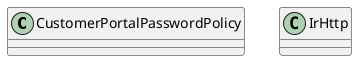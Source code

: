 @startuml classes_auth_password_policy_portal
set namespaceSeparator none
class "CustomerPortalPasswordPolicy" as odoo_src.odoo.addons.auth_password_policy_portal.controllers.CustomerPortalPasswordPolicy {
}
class "IrHttp" as odoo_src.odoo.addons.auth_password_policy_portal.models.ir_http.IrHttp {
}
@enduml
